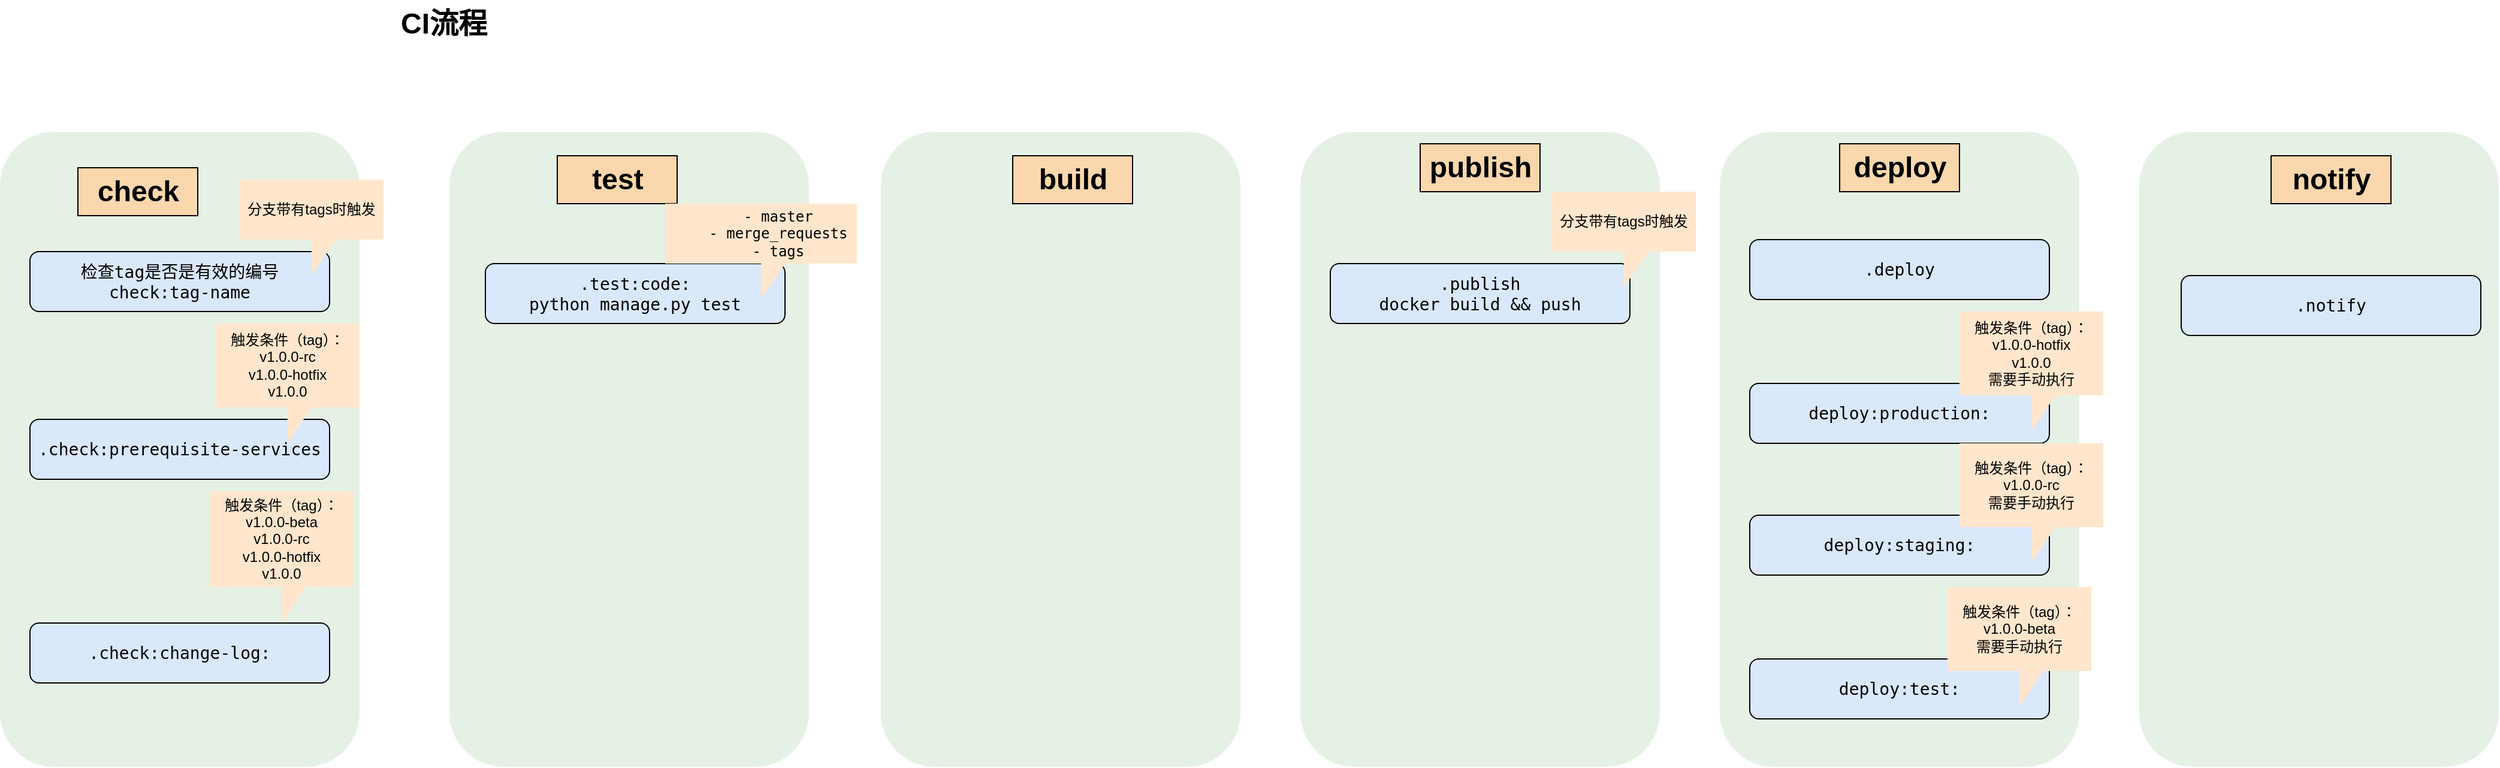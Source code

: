 <mxfile version="16.4.7" type="github">
  <diagram id="N28FcG6H1VBP1NtABqoi" name="Page-1">
    <mxGraphModel dx="1422" dy="831" grid="1" gridSize="10" guides="1" tooltips="1" connect="1" arrows="1" fold="1" page="1" pageScale="1" pageWidth="850" pageHeight="1100" math="0" shadow="0">
      <root>
        <mxCell id="0" />
        <mxCell id="1" parent="0" />
        <mxCell id="qJ4JjLRaJb5K1KTcW3Pz-2" value="CI流程" style="text;strokeColor=none;fillColor=none;html=1;fontSize=24;fontStyle=1;verticalAlign=middle;align=center;" vertex="1" parent="1">
          <mxGeometry x="375" y="70" width="100" height="40" as="geometry" />
        </mxCell>
        <mxCell id="qJ4JjLRaJb5K1KTcW3Pz-6" value="" style="rounded=1;whiteSpace=wrap;html=1;fillColor=#d5e8d4;strokeColor=none;opacity=60;" vertex="1" parent="1">
          <mxGeometry x="55" y="180" width="300" height="530" as="geometry" />
        </mxCell>
        <mxCell id="qJ4JjLRaJb5K1KTcW3Pz-3" value="check" style="text;strokeColor=default;fillColor=#fad7ac;html=1;fontSize=24;fontStyle=1;verticalAlign=middle;align=center;" vertex="1" parent="1">
          <mxGeometry x="120" y="210" width="100" height="40" as="geometry" />
        </mxCell>
        <mxCell id="qJ4JjLRaJb5K1KTcW3Pz-7" value="&lt;code style=&quot;font-size: 14px&quot;&gt;检查tag是否是有效的编号&lt;br&gt;check:tag-name&lt;br&gt;&lt;/code&gt;" style="rounded=1;whiteSpace=wrap;html=1;strokeColor=default;fillColor=#dae8fc;align=center;" vertex="1" parent="1">
          <mxGeometry x="80" y="280" width="250" height="50" as="geometry" />
        </mxCell>
        <mxCell id="qJ4JjLRaJb5K1KTcW3Pz-10" value="&lt;code style=&quot;font-size: 14px;&quot;&gt;.check:prerequisite-services&lt;br style=&quot;font-size: 14px;&quot;&gt;&lt;/code&gt;" style="rounded=1;whiteSpace=wrap;html=1;strokeColor=default;fillColor=#dae8fc;align=center;fontSize=14;" vertex="1" parent="1">
          <mxGeometry x="80" y="420" width="250" height="50" as="geometry" />
        </mxCell>
        <mxCell id="qJ4JjLRaJb5K1KTcW3Pz-11" value="分支带有tags时触发" style="shape=callout;whiteSpace=wrap;html=1;perimeter=calloutPerimeter;strokeColor=none;fillColor=#ffe6cc;" vertex="1" parent="1">
          <mxGeometry x="255" y="220" width="120" height="80" as="geometry" />
        </mxCell>
        <mxCell id="qJ4JjLRaJb5K1KTcW3Pz-12" value="触发条件（tag）：&lt;br&gt;v1.0.0-rc&lt;br&gt;v1.0.0-hotfix&lt;br&gt;v1.0.0" style="shape=callout;whiteSpace=wrap;html=1;perimeter=calloutPerimeter;strokeColor=none;fillColor=#ffe6cc;" vertex="1" parent="1">
          <mxGeometry x="235" y="340" width="120" height="100" as="geometry" />
        </mxCell>
        <mxCell id="qJ4JjLRaJb5K1KTcW3Pz-14" value="&lt;code&gt;.check:change-log:&lt;/code&gt;" style="rounded=1;whiteSpace=wrap;html=1;strokeColor=default;fillColor=#dae8fc;align=center;fontSize=14;" vertex="1" parent="1">
          <mxGeometry x="80" y="590" width="250" height="50" as="geometry" />
        </mxCell>
        <mxCell id="qJ4JjLRaJb5K1KTcW3Pz-15" value="触发条件（tag）：&lt;br&gt;v1.0.0-beta&lt;br&gt;v1.0.0-rc&lt;br&gt;v1.0.0-hotfix&lt;br&gt;v1.0.0" style="shape=callout;whiteSpace=wrap;html=1;perimeter=calloutPerimeter;strokeColor=none;fillColor=#ffe6cc;" vertex="1" parent="1">
          <mxGeometry x="230" y="480" width="120" height="110" as="geometry" />
        </mxCell>
        <mxCell id="qJ4JjLRaJb5K1KTcW3Pz-17" value="" style="rounded=1;whiteSpace=wrap;html=1;fillColor=#d5e8d4;strokeColor=none;opacity=60;" vertex="1" parent="1">
          <mxGeometry x="430" y="180" width="300" height="530" as="geometry" />
        </mxCell>
        <mxCell id="qJ4JjLRaJb5K1KTcW3Pz-16" value="test" style="text;strokeColor=default;fillColor=#fad7ac;html=1;fontSize=24;fontStyle=1;verticalAlign=middle;align=center;" vertex="1" parent="1">
          <mxGeometry x="520" y="200" width="100" height="40" as="geometry" />
        </mxCell>
        <mxCell id="qJ4JjLRaJb5K1KTcW3Pz-19" value="" style="rounded=1;whiteSpace=wrap;html=1;fillColor=#d5e8d4;strokeColor=none;opacity=60;" vertex="1" parent="1">
          <mxGeometry x="790" y="180" width="300" height="530" as="geometry" />
        </mxCell>
        <mxCell id="qJ4JjLRaJb5K1KTcW3Pz-18" value="build" style="text;strokeColor=default;fillColor=#fad7ac;html=1;fontSize=24;fontStyle=1;verticalAlign=middle;align=center;" vertex="1" parent="1">
          <mxGeometry x="900" y="200" width="100" height="40" as="geometry" />
        </mxCell>
        <mxCell id="qJ4JjLRaJb5K1KTcW3Pz-21" value="" style="rounded=1;whiteSpace=wrap;html=1;fillColor=#d5e8d4;strokeColor=none;opacity=60;" vertex="1" parent="1">
          <mxGeometry x="1140" y="180" width="300" height="530" as="geometry" />
        </mxCell>
        <mxCell id="qJ4JjLRaJb5K1KTcW3Pz-20" value="publish" style="text;strokeColor=default;fillColor=#fad7ac;html=1;fontSize=24;fontStyle=1;verticalAlign=middle;align=center;" vertex="1" parent="1">
          <mxGeometry x="1240" y="190" width="100" height="40" as="geometry" />
        </mxCell>
        <mxCell id="qJ4JjLRaJb5K1KTcW3Pz-23" value="" style="rounded=1;whiteSpace=wrap;html=1;fillColor=#d5e8d4;strokeColor=none;opacity=60;" vertex="1" parent="1">
          <mxGeometry x="1490" y="180" width="300" height="530" as="geometry" />
        </mxCell>
        <mxCell id="qJ4JjLRaJb5K1KTcW3Pz-22" value="deploy" style="text;strokeColor=default;fillColor=#fad7ac;html=1;fontSize=24;fontStyle=1;verticalAlign=middle;align=center;" vertex="1" parent="1">
          <mxGeometry x="1590" y="190" width="100" height="40" as="geometry" />
        </mxCell>
        <mxCell id="qJ4JjLRaJb5K1KTcW3Pz-25" value="" style="rounded=1;whiteSpace=wrap;html=1;fillColor=#d5e8d4;strokeColor=none;opacity=60;" vertex="1" parent="1">
          <mxGeometry x="1840" y="180" width="300" height="530" as="geometry" />
        </mxCell>
        <mxCell id="qJ4JjLRaJb5K1KTcW3Pz-24" value="notify" style="text;strokeColor=default;fillColor=#fad7ac;html=1;fontSize=24;fontStyle=1;verticalAlign=middle;align=center;" vertex="1" parent="1">
          <mxGeometry x="1950" y="200" width="100" height="40" as="geometry" />
        </mxCell>
        <mxCell id="qJ4JjLRaJb5K1KTcW3Pz-26" value="&lt;code&gt;.publish&lt;br&gt;&lt;code&gt;docker build &amp;amp;&amp;amp; push&lt;/code&gt;&lt;br&gt;&lt;/code&gt;" style="rounded=1;whiteSpace=wrap;html=1;strokeColor=default;fillColor=#dae8fc;align=center;fontSize=14;" vertex="1" parent="1">
          <mxGeometry x="1165" y="290" width="250" height="50" as="geometry" />
        </mxCell>
        <mxCell id="qJ4JjLRaJb5K1KTcW3Pz-27" value="分支带有tags时触发" style="shape=callout;whiteSpace=wrap;html=1;perimeter=calloutPerimeter;strokeColor=none;fillColor=#ffe6cc;" vertex="1" parent="1">
          <mxGeometry x="1350" y="230" width="120" height="80" as="geometry" />
        </mxCell>
        <mxCell id="qJ4JjLRaJb5K1KTcW3Pz-28" value="&lt;code&gt;.deploy&lt;br&gt;&lt;/code&gt;" style="rounded=1;whiteSpace=wrap;html=1;strokeColor=default;fillColor=#dae8fc;align=center;fontSize=14;" vertex="1" parent="1">
          <mxGeometry x="1515" y="270" width="250" height="50" as="geometry" />
        </mxCell>
        <mxCell id="qJ4JjLRaJb5K1KTcW3Pz-29" value="&lt;code&gt;&lt;code&gt;deploy:production:&lt;/code&gt;&lt;br&gt;&lt;/code&gt;" style="rounded=1;whiteSpace=wrap;html=1;strokeColor=default;fillColor=#dae8fc;align=center;fontSize=14;" vertex="1" parent="1">
          <mxGeometry x="1515" y="390" width="250" height="50" as="geometry" />
        </mxCell>
        <mxCell id="qJ4JjLRaJb5K1KTcW3Pz-30" value="&lt;code&gt;&lt;code&gt;deploy:staging:&lt;/code&gt;&lt;br&gt;&lt;/code&gt;" style="rounded=1;whiteSpace=wrap;html=1;strokeColor=default;fillColor=#dae8fc;align=center;fontSize=14;" vertex="1" parent="1">
          <mxGeometry x="1515" y="500" width="250" height="50" as="geometry" />
        </mxCell>
        <mxCell id="qJ4JjLRaJb5K1KTcW3Pz-31" value="&lt;code&gt;&lt;pre class=&quot;code highlight&quot; lang=&quot;yaml&quot;&gt;&lt;span id=&quot;LC310&quot; class=&quot;line&quot; lang=&quot;yaml&quot;&gt;&lt;/span&gt;&lt;span id=&quot;LC311&quot; class=&quot;line&quot; lang=&quot;yaml&quot;&gt;deploy:test:&lt;/span&gt;&lt;br&gt;&lt;/pre&gt;&lt;/code&gt;" style="rounded=1;whiteSpace=wrap;html=1;strokeColor=default;fillColor=#dae8fc;align=center;fontSize=14;" vertex="1" parent="1">
          <mxGeometry x="1515" y="620" width="250" height="50" as="geometry" />
        </mxCell>
        <mxCell id="qJ4JjLRaJb5K1KTcW3Pz-32" value="触发条件（tag）：&lt;br&gt;v1.0.0-hotfix&lt;br&gt;v1.0.0&lt;br&gt;需要手动执行" style="shape=callout;whiteSpace=wrap;html=1;perimeter=calloutPerimeter;strokeColor=none;fillColor=#ffe6cc;" vertex="1" parent="1">
          <mxGeometry x="1690" y="330" width="120" height="100" as="geometry" />
        </mxCell>
        <mxCell id="qJ4JjLRaJb5K1KTcW3Pz-33" value="触发条件（tag）：&lt;br&gt;v1.0.0-rc&lt;br&gt;需要手动执行" style="shape=callout;whiteSpace=wrap;html=1;perimeter=calloutPerimeter;strokeColor=none;fillColor=#ffe6cc;" vertex="1" parent="1">
          <mxGeometry x="1690" y="440" width="120" height="100" as="geometry" />
        </mxCell>
        <mxCell id="qJ4JjLRaJb5K1KTcW3Pz-34" value="触发条件（tag）：&lt;br&gt;v1.0.0-beta&lt;br&gt;需要手动执行" style="shape=callout;whiteSpace=wrap;html=1;perimeter=calloutPerimeter;strokeColor=none;fillColor=#ffe6cc;" vertex="1" parent="1">
          <mxGeometry x="1680" y="560" width="120" height="100" as="geometry" />
        </mxCell>
        <mxCell id="qJ4JjLRaJb5K1KTcW3Pz-35" value="&lt;code&gt;.notify&lt;br&gt;&lt;/code&gt;" style="rounded=1;whiteSpace=wrap;html=1;strokeColor=default;fillColor=#dae8fc;align=center;fontSize=14;" vertex="1" parent="1">
          <mxGeometry x="1875" y="300" width="250" height="50" as="geometry" />
        </mxCell>
        <mxCell id="qJ4JjLRaJb5K1KTcW3Pz-36" value="&lt;code&gt;.test:code:&lt;br&gt;&lt;code&gt;python manage.py test&lt;/code&gt;&lt;br&gt;&lt;/code&gt;" style="rounded=1;whiteSpace=wrap;html=1;strokeColor=default;fillColor=#dae8fc;align=center;fontSize=14;" vertex="1" parent="1">
          <mxGeometry x="460" y="290" width="250" height="50" as="geometry" />
        </mxCell>
        <mxCell id="qJ4JjLRaJb5K1KTcW3Pz-37" value="&lt;pre class=&quot;code highlight&quot; lang=&quot;yaml&quot;&gt;&lt;span id=&quot;LC45&quot; class=&quot;line&quot; lang=&quot;yaml&quot;&gt;    &lt;span class=&quot;pi&quot;&gt;-&lt;/span&gt; &lt;span class=&quot;s&quot;&gt;master&lt;/span&gt;&lt;/span&gt;&lt;br/&gt;&lt;span id=&quot;LC46&quot; class=&quot;line&quot; lang=&quot;yaml&quot;&gt;    &lt;span class=&quot;pi&quot;&gt;-&lt;/span&gt; &lt;span class=&quot;s&quot;&gt;merge_requests&lt;/span&gt;&lt;/span&gt;&lt;br/&gt;&lt;span id=&quot;LC47&quot; class=&quot;line&quot; lang=&quot;yaml&quot;&gt;    &lt;span class=&quot;pi&quot;&gt;-&lt;/span&gt; &lt;span class=&quot;s&quot;&gt;tags&lt;/span&gt;&lt;/span&gt;&lt;br/&gt;&lt;/pre&gt;" style="shape=callout;whiteSpace=wrap;html=1;perimeter=calloutPerimeter;strokeColor=none;fillColor=#ffe6cc;" vertex="1" parent="1">
          <mxGeometry x="610" y="240" width="160" height="80" as="geometry" />
        </mxCell>
      </root>
    </mxGraphModel>
  </diagram>
</mxfile>
